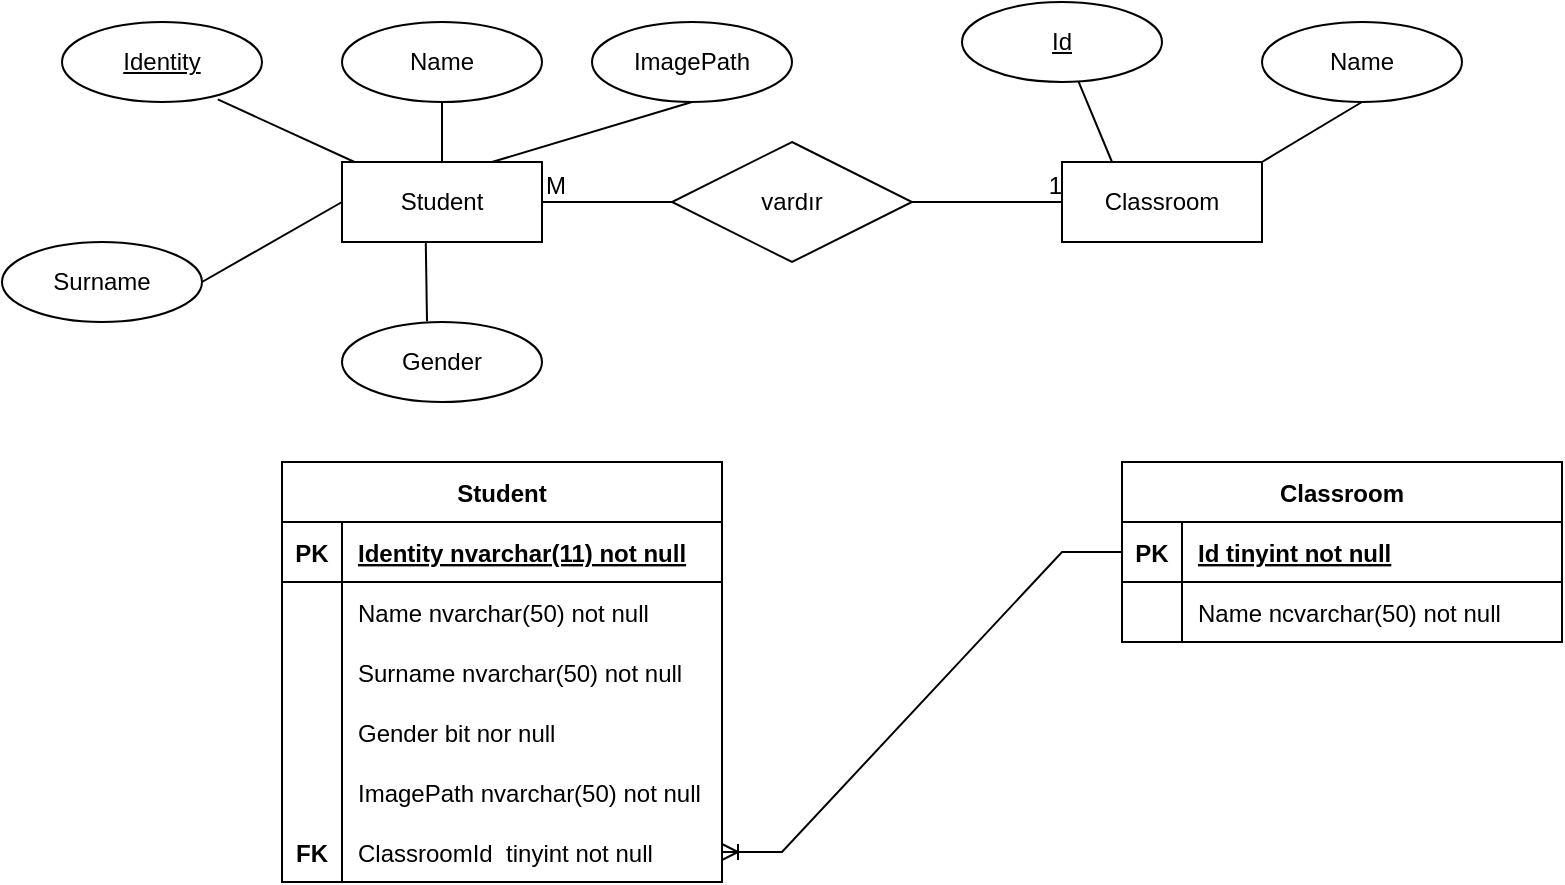 <mxfile version="16.6.2" type="device"><diagram id="R2lEEEUBdFMjLlhIrx00" name="Page-1"><mxGraphModel dx="1167" dy="539" grid="1" gridSize="10" guides="1" tooltips="1" connect="1" arrows="1" fold="1" page="1" pageScale="1" pageWidth="850" pageHeight="1100" math="0" shadow="0" extFonts="Permanent Marker^https://fonts.googleapis.com/css?family=Permanent+Marker"><root><mxCell id="0"/><mxCell id="1" parent="0"/><mxCell id="h_2ZOgGZPR1e-WmcgZIg-1" value="Student" style="whiteSpace=wrap;html=1;align=center;" parent="1" vertex="1"><mxGeometry x="200" y="160" width="100" height="40" as="geometry"/></mxCell><mxCell id="h_2ZOgGZPR1e-WmcgZIg-2" value="Classroom" style="whiteSpace=wrap;html=1;align=center;" parent="1" vertex="1"><mxGeometry x="560" y="160" width="100" height="40" as="geometry"/></mxCell><mxCell id="h_2ZOgGZPR1e-WmcgZIg-3" value="Name" style="ellipse;whiteSpace=wrap;html=1;align=center;" parent="1" vertex="1"><mxGeometry x="200" y="90" width="100" height="40" as="geometry"/></mxCell><mxCell id="h_2ZOgGZPR1e-WmcgZIg-4" value="Identity" style="ellipse;whiteSpace=wrap;html=1;align=center;fontStyle=4;" parent="1" vertex="1"><mxGeometry x="60" y="90" width="100" height="40" as="geometry"/></mxCell><mxCell id="h_2ZOgGZPR1e-WmcgZIg-5" value="Surname" style="ellipse;whiteSpace=wrap;html=1;align=center;" parent="1" vertex="1"><mxGeometry x="30" y="200" width="100" height="40" as="geometry"/></mxCell><mxCell id="h_2ZOgGZPR1e-WmcgZIg-6" value="Gender" style="ellipse;whiteSpace=wrap;html=1;align=center;" parent="1" vertex="1"><mxGeometry x="200" y="240" width="100" height="40" as="geometry"/></mxCell><mxCell id="h_2ZOgGZPR1e-WmcgZIg-7" value="Id" style="ellipse;whiteSpace=wrap;html=1;align=center;fontStyle=4;" parent="1" vertex="1"><mxGeometry x="510" y="80" width="100" height="40" as="geometry"/></mxCell><mxCell id="h_2ZOgGZPR1e-WmcgZIg-8" value="Name" style="ellipse;whiteSpace=wrap;html=1;align=center;" parent="1" vertex="1"><mxGeometry x="660" y="90" width="100" height="40" as="geometry"/></mxCell><mxCell id="h_2ZOgGZPR1e-WmcgZIg-9" value="" style="endArrow=none;html=1;rounded=0;exitX=0.779;exitY=0.968;exitDx=0;exitDy=0;exitPerimeter=0;" parent="1" source="h_2ZOgGZPR1e-WmcgZIg-4" target="h_2ZOgGZPR1e-WmcgZIg-1" edge="1"><mxGeometry relative="1" as="geometry"><mxPoint x="410" y="220" as="sourcePoint"/><mxPoint x="570" y="220" as="targetPoint"/></mxGeometry></mxCell><mxCell id="h_2ZOgGZPR1e-WmcgZIg-10" value="" style="endArrow=none;html=1;rounded=0;exitX=1;exitY=0.5;exitDx=0;exitDy=0;entryX=0;entryY=0.5;entryDx=0;entryDy=0;" parent="1" source="h_2ZOgGZPR1e-WmcgZIg-5" target="h_2ZOgGZPR1e-WmcgZIg-1" edge="1"><mxGeometry relative="1" as="geometry"><mxPoint x="410" y="220" as="sourcePoint"/><mxPoint x="570" y="220" as="targetPoint"/></mxGeometry></mxCell><mxCell id="h_2ZOgGZPR1e-WmcgZIg-11" value="" style="endArrow=none;html=1;rounded=0;exitX=0.419;exitY=1.014;exitDx=0;exitDy=0;exitPerimeter=0;entryX=0.425;entryY=-0.009;entryDx=0;entryDy=0;entryPerimeter=0;" parent="1" source="h_2ZOgGZPR1e-WmcgZIg-1" target="h_2ZOgGZPR1e-WmcgZIg-6" edge="1"><mxGeometry relative="1" as="geometry"><mxPoint x="410" y="220" as="sourcePoint"/><mxPoint x="570" y="220" as="targetPoint"/></mxGeometry></mxCell><mxCell id="h_2ZOgGZPR1e-WmcgZIg-12" value="" style="endArrow=none;html=1;rounded=0;exitX=0.5;exitY=1;exitDx=0;exitDy=0;" parent="1" source="h_2ZOgGZPR1e-WmcgZIg-3" target="h_2ZOgGZPR1e-WmcgZIg-1" edge="1"><mxGeometry relative="1" as="geometry"><mxPoint x="410" y="220" as="sourcePoint"/><mxPoint x="570" y="220" as="targetPoint"/></mxGeometry></mxCell><mxCell id="h_2ZOgGZPR1e-WmcgZIg-13" value="" style="endArrow=none;html=1;rounded=0;entryX=0.25;entryY=0;entryDx=0;entryDy=0;" parent="1" source="h_2ZOgGZPR1e-WmcgZIg-7" target="h_2ZOgGZPR1e-WmcgZIg-2" edge="1"><mxGeometry relative="1" as="geometry"><mxPoint x="410" y="220" as="sourcePoint"/><mxPoint x="570" y="220" as="targetPoint"/></mxGeometry></mxCell><mxCell id="h_2ZOgGZPR1e-WmcgZIg-14" value="" style="endArrow=none;html=1;rounded=0;entryX=0.5;entryY=1;entryDx=0;entryDy=0;exitX=1;exitY=0;exitDx=0;exitDy=0;" parent="1" source="h_2ZOgGZPR1e-WmcgZIg-2" target="h_2ZOgGZPR1e-WmcgZIg-8" edge="1"><mxGeometry relative="1" as="geometry"><mxPoint x="410" y="220" as="sourcePoint"/><mxPoint x="570" y="220" as="targetPoint"/></mxGeometry></mxCell><mxCell id="h_2ZOgGZPR1e-WmcgZIg-15" value="vardır" style="shape=rhombus;perimeter=rhombusPerimeter;whiteSpace=wrap;html=1;align=center;" parent="1" vertex="1"><mxGeometry x="365" y="150" width="120" height="60" as="geometry"/></mxCell><mxCell id="h_2ZOgGZPR1e-WmcgZIg-16" value="" style="endArrow=none;html=1;rounded=0;entryX=0;entryY=0.5;entryDx=0;entryDy=0;" parent="1" source="h_2ZOgGZPR1e-WmcgZIg-15" target="h_2ZOgGZPR1e-WmcgZIg-2" edge="1"><mxGeometry relative="1" as="geometry"><mxPoint x="410" y="220" as="sourcePoint"/><mxPoint x="570" y="220" as="targetPoint"/></mxGeometry></mxCell><mxCell id="h_2ZOgGZPR1e-WmcgZIg-17" value="1" style="resizable=0;html=1;align=right;verticalAlign=bottom;" parent="h_2ZOgGZPR1e-WmcgZIg-16" connectable="0" vertex="1"><mxGeometry x="1" relative="1" as="geometry"/></mxCell><mxCell id="h_2ZOgGZPR1e-WmcgZIg-18" value="" style="endArrow=none;html=1;rounded=0;exitX=1;exitY=0.5;exitDx=0;exitDy=0;entryX=0;entryY=0.5;entryDx=0;entryDy=0;" parent="1" source="h_2ZOgGZPR1e-WmcgZIg-1" target="h_2ZOgGZPR1e-WmcgZIg-15" edge="1"><mxGeometry relative="1" as="geometry"><mxPoint x="410" y="220" as="sourcePoint"/><mxPoint x="350" y="180" as="targetPoint"/></mxGeometry></mxCell><mxCell id="h_2ZOgGZPR1e-WmcgZIg-19" value="M" style="resizable=0;html=1;align=left;verticalAlign=bottom;" parent="h_2ZOgGZPR1e-WmcgZIg-18" connectable="0" vertex="1"><mxGeometry x="-1" relative="1" as="geometry"/></mxCell><mxCell id="h_2ZOgGZPR1e-WmcgZIg-21" value="Student" style="shape=table;startSize=30;container=1;collapsible=1;childLayout=tableLayout;fixedRows=1;rowLines=0;fontStyle=1;align=center;resizeLast=1;" parent="1" vertex="1"><mxGeometry x="170" y="310" width="220" height="210" as="geometry"/></mxCell><mxCell id="h_2ZOgGZPR1e-WmcgZIg-22" value="" style="shape=tableRow;horizontal=0;startSize=0;swimlaneHead=0;swimlaneBody=0;fillColor=none;collapsible=0;dropTarget=0;points=[[0,0.5],[1,0.5]];portConstraint=eastwest;top=0;left=0;right=0;bottom=1;" parent="h_2ZOgGZPR1e-WmcgZIg-21" vertex="1"><mxGeometry y="30" width="220" height="30" as="geometry"/></mxCell><mxCell id="h_2ZOgGZPR1e-WmcgZIg-23" value="PK" style="shape=partialRectangle;connectable=0;fillColor=none;top=0;left=0;bottom=0;right=0;fontStyle=1;overflow=hidden;" parent="h_2ZOgGZPR1e-WmcgZIg-22" vertex="1"><mxGeometry width="30" height="30" as="geometry"><mxRectangle width="30" height="30" as="alternateBounds"/></mxGeometry></mxCell><mxCell id="h_2ZOgGZPR1e-WmcgZIg-24" value="Identity nvarchar(11) not null" style="shape=partialRectangle;connectable=0;fillColor=none;top=0;left=0;bottom=0;right=0;align=left;spacingLeft=6;fontStyle=5;overflow=hidden;" parent="h_2ZOgGZPR1e-WmcgZIg-22" vertex="1"><mxGeometry x="30" width="190" height="30" as="geometry"><mxRectangle width="190" height="30" as="alternateBounds"/></mxGeometry></mxCell><mxCell id="h_2ZOgGZPR1e-WmcgZIg-25" value="" style="shape=tableRow;horizontal=0;startSize=0;swimlaneHead=0;swimlaneBody=0;fillColor=none;collapsible=0;dropTarget=0;points=[[0,0.5],[1,0.5]];portConstraint=eastwest;top=0;left=0;right=0;bottom=0;" parent="h_2ZOgGZPR1e-WmcgZIg-21" vertex="1"><mxGeometry y="60" width="220" height="30" as="geometry"/></mxCell><mxCell id="h_2ZOgGZPR1e-WmcgZIg-26" value="" style="shape=partialRectangle;connectable=0;fillColor=none;top=0;left=0;bottom=0;right=0;editable=1;overflow=hidden;" parent="h_2ZOgGZPR1e-WmcgZIg-25" vertex="1"><mxGeometry width="30" height="30" as="geometry"><mxRectangle width="30" height="30" as="alternateBounds"/></mxGeometry></mxCell><mxCell id="h_2ZOgGZPR1e-WmcgZIg-27" value="Name nvarchar(50) not null" style="shape=partialRectangle;connectable=0;fillColor=none;top=0;left=0;bottom=0;right=0;align=left;spacingLeft=6;overflow=hidden;" parent="h_2ZOgGZPR1e-WmcgZIg-25" vertex="1"><mxGeometry x="30" width="190" height="30" as="geometry"><mxRectangle width="190" height="30" as="alternateBounds"/></mxGeometry></mxCell><mxCell id="h_2ZOgGZPR1e-WmcgZIg-28" value="" style="shape=tableRow;horizontal=0;startSize=0;swimlaneHead=0;swimlaneBody=0;fillColor=none;collapsible=0;dropTarget=0;points=[[0,0.5],[1,0.5]];portConstraint=eastwest;top=0;left=0;right=0;bottom=0;" parent="h_2ZOgGZPR1e-WmcgZIg-21" vertex="1"><mxGeometry y="90" width="220" height="30" as="geometry"/></mxCell><mxCell id="h_2ZOgGZPR1e-WmcgZIg-29" value="" style="shape=partialRectangle;connectable=0;fillColor=none;top=0;left=0;bottom=0;right=0;editable=1;overflow=hidden;" parent="h_2ZOgGZPR1e-WmcgZIg-28" vertex="1"><mxGeometry width="30" height="30" as="geometry"><mxRectangle width="30" height="30" as="alternateBounds"/></mxGeometry></mxCell><mxCell id="h_2ZOgGZPR1e-WmcgZIg-30" value="Surname nvarchar(50) not null" style="shape=partialRectangle;connectable=0;fillColor=none;top=0;left=0;bottom=0;right=0;align=left;spacingLeft=6;overflow=hidden;" parent="h_2ZOgGZPR1e-WmcgZIg-28" vertex="1"><mxGeometry x="30" width="190" height="30" as="geometry"><mxRectangle width="190" height="30" as="alternateBounds"/></mxGeometry></mxCell><mxCell id="h_2ZOgGZPR1e-WmcgZIg-31" value="" style="shape=tableRow;horizontal=0;startSize=0;swimlaneHead=0;swimlaneBody=0;fillColor=none;collapsible=0;dropTarget=0;points=[[0,0.5],[1,0.5]];portConstraint=eastwest;top=0;left=0;right=0;bottom=0;" parent="h_2ZOgGZPR1e-WmcgZIg-21" vertex="1"><mxGeometry y="120" width="220" height="30" as="geometry"/></mxCell><mxCell id="h_2ZOgGZPR1e-WmcgZIg-32" value="" style="shape=partialRectangle;connectable=0;fillColor=none;top=0;left=0;bottom=0;right=0;editable=1;overflow=hidden;" parent="h_2ZOgGZPR1e-WmcgZIg-31" vertex="1"><mxGeometry width="30" height="30" as="geometry"><mxRectangle width="30" height="30" as="alternateBounds"/></mxGeometry></mxCell><mxCell id="h_2ZOgGZPR1e-WmcgZIg-33" value="Gender bit nor null" style="shape=partialRectangle;connectable=0;fillColor=none;top=0;left=0;bottom=0;right=0;align=left;spacingLeft=6;overflow=hidden;" parent="h_2ZOgGZPR1e-WmcgZIg-31" vertex="1"><mxGeometry x="30" width="190" height="30" as="geometry"><mxRectangle width="190" height="30" as="alternateBounds"/></mxGeometry></mxCell><mxCell id="h_2ZOgGZPR1e-WmcgZIg-34" value="" style="shape=tableRow;horizontal=0;startSize=0;swimlaneHead=0;swimlaneBody=0;fillColor=none;collapsible=0;dropTarget=0;points=[[0,0.5],[1,0.5]];portConstraint=eastwest;top=0;left=0;right=0;bottom=0;" parent="h_2ZOgGZPR1e-WmcgZIg-21" vertex="1"><mxGeometry y="150" width="220" height="30" as="geometry"/></mxCell><mxCell id="h_2ZOgGZPR1e-WmcgZIg-35" value="" style="shape=partialRectangle;connectable=0;fillColor=none;top=0;left=0;bottom=0;right=0;editable=1;overflow=hidden;fontStyle=1" parent="h_2ZOgGZPR1e-WmcgZIg-34" vertex="1"><mxGeometry width="30" height="30" as="geometry"><mxRectangle width="30" height="30" as="alternateBounds"/></mxGeometry></mxCell><mxCell id="h_2ZOgGZPR1e-WmcgZIg-36" value="ImagePath nvarchar(50) not null" style="shape=partialRectangle;connectable=0;fillColor=none;top=0;left=0;bottom=0;right=0;align=left;spacingLeft=6;overflow=hidden;" parent="h_2ZOgGZPR1e-WmcgZIg-34" vertex="1"><mxGeometry x="30" width="190" height="30" as="geometry"><mxRectangle width="190" height="30" as="alternateBounds"/></mxGeometry></mxCell><mxCell id="gYtnVJq5LIxNhEGeR7PS-3" value="" style="shape=tableRow;horizontal=0;startSize=0;swimlaneHead=0;swimlaneBody=0;fillColor=none;collapsible=0;dropTarget=0;points=[[0,0.5],[1,0.5]];portConstraint=eastwest;top=0;left=0;right=0;bottom=0;" vertex="1" parent="h_2ZOgGZPR1e-WmcgZIg-21"><mxGeometry y="180" width="220" height="30" as="geometry"/></mxCell><mxCell id="gYtnVJq5LIxNhEGeR7PS-4" value="FK" style="shape=partialRectangle;connectable=0;fillColor=none;top=0;left=0;bottom=0;right=0;editable=1;overflow=hidden;fontStyle=1" vertex="1" parent="gYtnVJq5LIxNhEGeR7PS-3"><mxGeometry width="30" height="30" as="geometry"><mxRectangle width="30" height="30" as="alternateBounds"/></mxGeometry></mxCell><mxCell id="gYtnVJq5LIxNhEGeR7PS-5" value="ClassroomId  tinyint not null" style="shape=partialRectangle;connectable=0;fillColor=none;top=0;left=0;bottom=0;right=0;align=left;spacingLeft=6;overflow=hidden;" vertex="1" parent="gYtnVJq5LIxNhEGeR7PS-3"><mxGeometry x="30" width="190" height="30" as="geometry"><mxRectangle width="190" height="30" as="alternateBounds"/></mxGeometry></mxCell><mxCell id="h_2ZOgGZPR1e-WmcgZIg-37" value="Classroom" style="shape=table;startSize=30;container=1;collapsible=1;childLayout=tableLayout;fixedRows=1;rowLines=0;fontStyle=1;align=center;resizeLast=1;" parent="1" vertex="1"><mxGeometry x="590" y="310" width="220" height="90" as="geometry"/></mxCell><mxCell id="h_2ZOgGZPR1e-WmcgZIg-38" value="" style="shape=tableRow;horizontal=0;startSize=0;swimlaneHead=0;swimlaneBody=0;fillColor=none;collapsible=0;dropTarget=0;points=[[0,0.5],[1,0.5]];portConstraint=eastwest;top=0;left=0;right=0;bottom=1;" parent="h_2ZOgGZPR1e-WmcgZIg-37" vertex="1"><mxGeometry y="30" width="220" height="30" as="geometry"/></mxCell><mxCell id="h_2ZOgGZPR1e-WmcgZIg-39" value="PK" style="shape=partialRectangle;connectable=0;fillColor=none;top=0;left=0;bottom=0;right=0;fontStyle=1;overflow=hidden;" parent="h_2ZOgGZPR1e-WmcgZIg-38" vertex="1"><mxGeometry width="30" height="30" as="geometry"><mxRectangle width="30" height="30" as="alternateBounds"/></mxGeometry></mxCell><mxCell id="h_2ZOgGZPR1e-WmcgZIg-40" value="Id tinyint not null" style="shape=partialRectangle;connectable=0;fillColor=none;top=0;left=0;bottom=0;right=0;align=left;spacingLeft=6;fontStyle=5;overflow=hidden;" parent="h_2ZOgGZPR1e-WmcgZIg-38" vertex="1"><mxGeometry x="30" width="190" height="30" as="geometry"><mxRectangle width="190" height="30" as="alternateBounds"/></mxGeometry></mxCell><mxCell id="h_2ZOgGZPR1e-WmcgZIg-41" value="" style="shape=tableRow;horizontal=0;startSize=0;swimlaneHead=0;swimlaneBody=0;fillColor=none;collapsible=0;dropTarget=0;points=[[0,0.5],[1,0.5]];portConstraint=eastwest;top=0;left=0;right=0;bottom=0;" parent="h_2ZOgGZPR1e-WmcgZIg-37" vertex="1"><mxGeometry y="60" width="220" height="30" as="geometry"/></mxCell><mxCell id="h_2ZOgGZPR1e-WmcgZIg-42" value="" style="shape=partialRectangle;connectable=0;fillColor=none;top=0;left=0;bottom=0;right=0;editable=1;overflow=hidden;" parent="h_2ZOgGZPR1e-WmcgZIg-41" vertex="1"><mxGeometry width="30" height="30" as="geometry"><mxRectangle width="30" height="30" as="alternateBounds"/></mxGeometry></mxCell><mxCell id="h_2ZOgGZPR1e-WmcgZIg-43" value="Name ncvarchar(50) not null" style="shape=partialRectangle;connectable=0;fillColor=none;top=0;left=0;bottom=0;right=0;align=left;spacingLeft=6;overflow=hidden;" parent="h_2ZOgGZPR1e-WmcgZIg-41" vertex="1"><mxGeometry x="30" width="190" height="30" as="geometry"><mxRectangle width="190" height="30" as="alternateBounds"/></mxGeometry></mxCell><mxCell id="h_2ZOgGZPR1e-WmcgZIg-54" value="" style="edgeStyle=entityRelationEdgeStyle;fontSize=12;html=1;endArrow=ERoneToMany;rounded=0;entryX=1;entryY=0.5;entryDx=0;entryDy=0;exitX=0;exitY=0.5;exitDx=0;exitDy=0;" parent="1" source="h_2ZOgGZPR1e-WmcgZIg-38" target="gYtnVJq5LIxNhEGeR7PS-3" edge="1"><mxGeometry width="100" height="100" relative="1" as="geometry"><mxPoint x="360" y="340" as="sourcePoint"/><mxPoint x="460" y="240" as="targetPoint"/></mxGeometry></mxCell><mxCell id="gYtnVJq5LIxNhEGeR7PS-1" value="ImagePath" style="ellipse;whiteSpace=wrap;html=1;align=center;" vertex="1" parent="1"><mxGeometry x="325" y="90" width="100" height="40" as="geometry"/></mxCell><mxCell id="gYtnVJq5LIxNhEGeR7PS-2" value="" style="endArrow=none;html=1;rounded=0;exitX=0.75;exitY=0;exitDx=0;exitDy=0;entryX=0.5;entryY=1;entryDx=0;entryDy=0;" edge="1" parent="1" source="h_2ZOgGZPR1e-WmcgZIg-1" target="gYtnVJq5LIxNhEGeR7PS-1"><mxGeometry relative="1" as="geometry"><mxPoint x="330" y="280" as="sourcePoint"/><mxPoint x="490" y="280" as="targetPoint"/></mxGeometry></mxCell></root></mxGraphModel></diagram></mxfile>